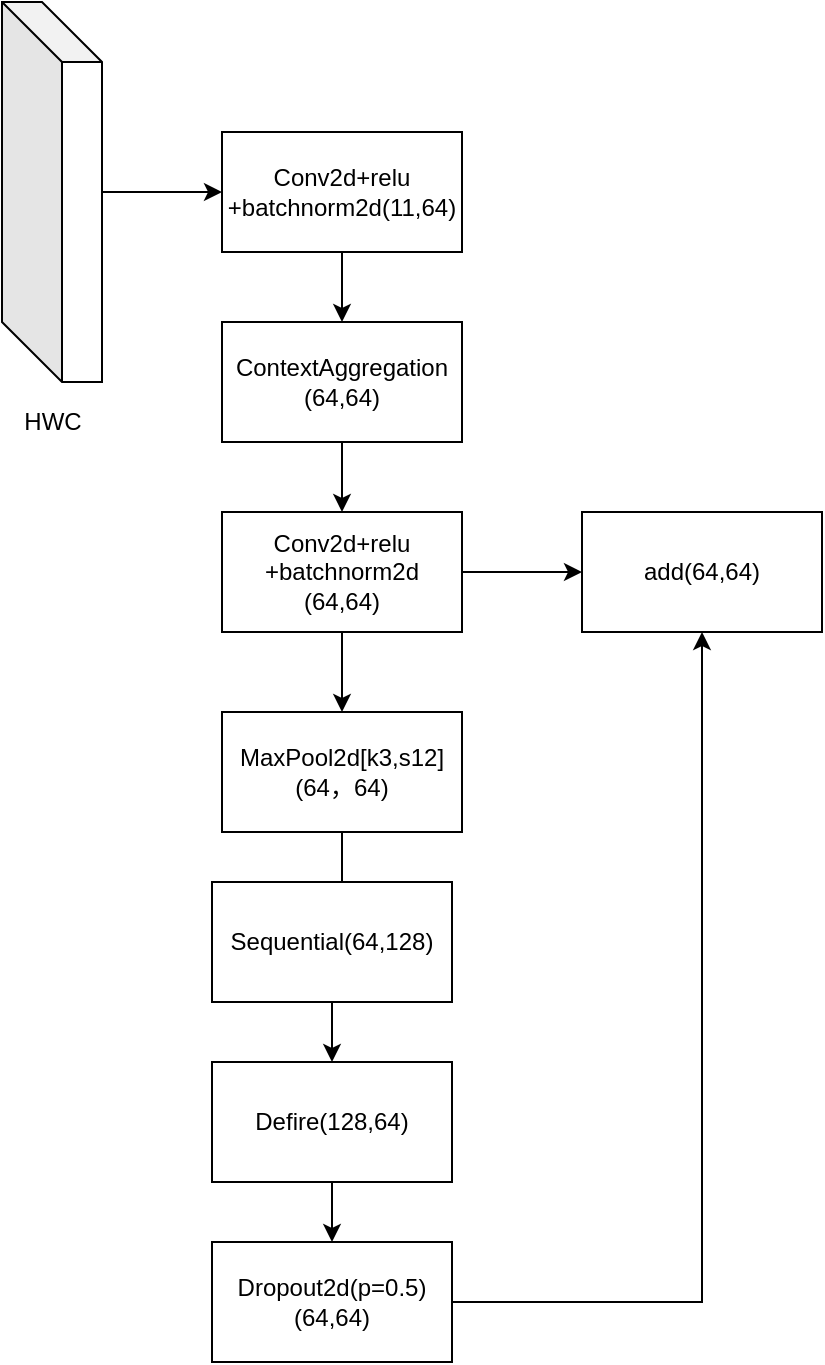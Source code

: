 <mxfile version="25.0.3">
  <diagram name="第 1 页" id="6rb279G1OVSFjhfYAr3R">
    <mxGraphModel dx="1602" dy="759" grid="1" gridSize="10" guides="1" tooltips="1" connect="1" arrows="1" fold="1" page="1" pageScale="1" pageWidth="827" pageHeight="1169" math="0" shadow="0">
      <root>
        <mxCell id="0" />
        <mxCell id="1" parent="0" />
        <mxCell id="kKvi5Hy4dLR_A5QTgwgH-9" value="" style="edgeStyle=orthogonalEdgeStyle;rounded=0;orthogonalLoop=1;jettySize=auto;html=1;" edge="1" parent="1" source="kKvi5Hy4dLR_A5QTgwgH-2" target="kKvi5Hy4dLR_A5QTgwgH-8">
          <mxGeometry relative="1" as="geometry" />
        </mxCell>
        <mxCell id="kKvi5Hy4dLR_A5QTgwgH-2" value="" style="shape=cube;whiteSpace=wrap;html=1;boundedLbl=1;backgroundOutline=1;darkOpacity=0.05;darkOpacity2=0.1;rotation=0;size=30;" vertex="1" parent="1">
          <mxGeometry x="50" y="45" width="50" height="190" as="geometry" />
        </mxCell>
        <mxCell id="kKvi5Hy4dLR_A5QTgwgH-5" value="HWC" style="text;html=1;align=center;verticalAlign=middle;resizable=0;points=[];autosize=1;strokeColor=none;fillColor=none;" vertex="1" parent="1">
          <mxGeometry x="50" y="240" width="50" height="30" as="geometry" />
        </mxCell>
        <mxCell id="kKvi5Hy4dLR_A5QTgwgH-22" value="" style="edgeStyle=orthogonalEdgeStyle;rounded=0;orthogonalLoop=1;jettySize=auto;html=1;" edge="1" parent="1" source="kKvi5Hy4dLR_A5QTgwgH-8" target="kKvi5Hy4dLR_A5QTgwgH-10">
          <mxGeometry relative="1" as="geometry" />
        </mxCell>
        <mxCell id="kKvi5Hy4dLR_A5QTgwgH-8" value="Conv2d+relu&lt;br&gt;+batchnorm2d(11,64)" style="whiteSpace=wrap;html=1;" vertex="1" parent="1">
          <mxGeometry x="160" y="110" width="120" height="60" as="geometry" />
        </mxCell>
        <mxCell id="kKvi5Hy4dLR_A5QTgwgH-23" value="" style="edgeStyle=orthogonalEdgeStyle;rounded=0;orthogonalLoop=1;jettySize=auto;html=1;" edge="1" parent="1" source="kKvi5Hy4dLR_A5QTgwgH-10" target="kKvi5Hy4dLR_A5QTgwgH-12">
          <mxGeometry relative="1" as="geometry" />
        </mxCell>
        <mxCell id="kKvi5Hy4dLR_A5QTgwgH-10" value="ContextAggregation&lt;br&gt;(64,64)" style="whiteSpace=wrap;html=1;" vertex="1" parent="1">
          <mxGeometry x="160" y="205" width="120" height="60" as="geometry" />
        </mxCell>
        <mxCell id="kKvi5Hy4dLR_A5QTgwgH-26" value="" style="edgeStyle=orthogonalEdgeStyle;rounded=0;orthogonalLoop=1;jettySize=auto;html=1;" edge="1" parent="1" source="kKvi5Hy4dLR_A5QTgwgH-12" target="kKvi5Hy4dLR_A5QTgwgH-14">
          <mxGeometry relative="1" as="geometry" />
        </mxCell>
        <mxCell id="kKvi5Hy4dLR_A5QTgwgH-27" style="edgeStyle=orthogonalEdgeStyle;rounded=0;orthogonalLoop=1;jettySize=auto;html=1;entryX=0;entryY=0.5;entryDx=0;entryDy=0;" edge="1" parent="1" source="kKvi5Hy4dLR_A5QTgwgH-12" target="kKvi5Hy4dLR_A5QTgwgH-28">
          <mxGeometry relative="1" as="geometry">
            <mxPoint x="420" y="330" as="targetPoint" />
          </mxGeometry>
        </mxCell>
        <mxCell id="kKvi5Hy4dLR_A5QTgwgH-12" value="Conv2d+relu&lt;br&gt;+batchnorm2d&lt;br&gt;(64,64)" style="whiteSpace=wrap;html=1;" vertex="1" parent="1">
          <mxGeometry x="160" y="300" width="120" height="60" as="geometry" />
        </mxCell>
        <mxCell id="kKvi5Hy4dLR_A5QTgwgH-24" value="" style="edgeStyle=orthogonalEdgeStyle;rounded=0;orthogonalLoop=1;jettySize=auto;html=1;" edge="1" parent="1" source="kKvi5Hy4dLR_A5QTgwgH-14" target="kKvi5Hy4dLR_A5QTgwgH-18">
          <mxGeometry relative="1" as="geometry" />
        </mxCell>
        <mxCell id="kKvi5Hy4dLR_A5QTgwgH-14" value="MaxPool2d[k3,s12](64，64)" style="whiteSpace=wrap;html=1;" vertex="1" parent="1">
          <mxGeometry x="160" y="400" width="120" height="60" as="geometry" />
        </mxCell>
        <mxCell id="kKvi5Hy4dLR_A5QTgwgH-16" value="Sequential(64,128)" style="whiteSpace=wrap;html=1;" vertex="1" parent="1">
          <mxGeometry x="155" y="485" width="120" height="60" as="geometry" />
        </mxCell>
        <mxCell id="kKvi5Hy4dLR_A5QTgwgH-25" value="" style="edgeStyle=orthogonalEdgeStyle;rounded=0;orthogonalLoop=1;jettySize=auto;html=1;" edge="1" parent="1" source="kKvi5Hy4dLR_A5QTgwgH-18" target="kKvi5Hy4dLR_A5QTgwgH-20">
          <mxGeometry relative="1" as="geometry" />
        </mxCell>
        <mxCell id="kKvi5Hy4dLR_A5QTgwgH-18" value="Defire(128,64)" style="whiteSpace=wrap;html=1;" vertex="1" parent="1">
          <mxGeometry x="155" y="575" width="120" height="60" as="geometry" />
        </mxCell>
        <mxCell id="kKvi5Hy4dLR_A5QTgwgH-29" value="" style="edgeStyle=orthogonalEdgeStyle;rounded=0;orthogonalLoop=1;jettySize=auto;html=1;" edge="1" parent="1" source="kKvi5Hy4dLR_A5QTgwgH-20" target="kKvi5Hy4dLR_A5QTgwgH-28">
          <mxGeometry relative="1" as="geometry" />
        </mxCell>
        <mxCell id="kKvi5Hy4dLR_A5QTgwgH-20" value="Dropout2d(p=0.5)(64,64)" style="whiteSpace=wrap;html=1;" vertex="1" parent="1">
          <mxGeometry x="155" y="665" width="120" height="60" as="geometry" />
        </mxCell>
        <mxCell id="kKvi5Hy4dLR_A5QTgwgH-28" value="add(64,64)" style="whiteSpace=wrap;html=1;" vertex="1" parent="1">
          <mxGeometry x="340" y="300" width="120" height="60" as="geometry" />
        </mxCell>
      </root>
    </mxGraphModel>
  </diagram>
</mxfile>
